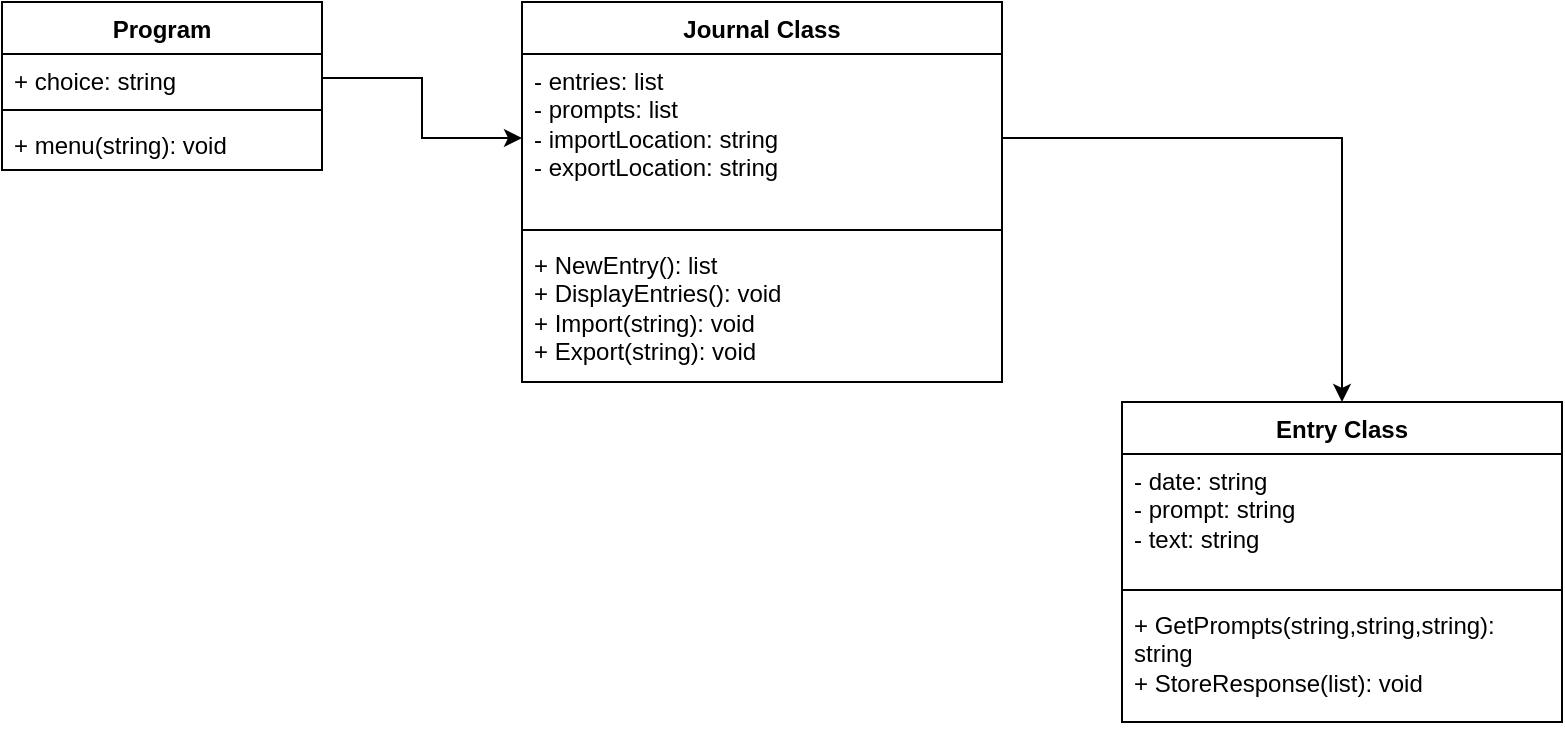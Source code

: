 <mxfile version="24.3.1" type="google" pages="2">
  <diagram name="Page-1" id="kotJY6fn1ZIS9Apb7NXT">
    <mxGraphModel dx="832" dy="439" grid="1" gridSize="10" guides="1" tooltips="1" connect="1" arrows="1" fold="1" page="1" pageScale="1" pageWidth="850" pageHeight="1100" math="0" shadow="0">
      <root>
        <mxCell id="0" />
        <mxCell id="1" parent="0" />
        <mxCell id="vlXrMkDSXZ-aQoCrQ8EA-5" value="Program" style="swimlane;fontStyle=1;align=center;verticalAlign=top;childLayout=stackLayout;horizontal=1;startSize=26;horizontalStack=0;resizeParent=1;resizeParentMax=0;resizeLast=0;collapsible=1;marginBottom=0;whiteSpace=wrap;html=1;" vertex="1" parent="1">
          <mxGeometry x="20" y="60" width="160" height="84" as="geometry" />
        </mxCell>
        <mxCell id="vlXrMkDSXZ-aQoCrQ8EA-6" value="+ choice: string" style="text;strokeColor=none;fillColor=none;align=left;verticalAlign=top;spacingLeft=4;spacingRight=4;overflow=hidden;rotatable=0;points=[[0,0.5],[1,0.5]];portConstraint=eastwest;whiteSpace=wrap;html=1;" vertex="1" parent="vlXrMkDSXZ-aQoCrQ8EA-5">
          <mxGeometry y="26" width="160" height="24" as="geometry" />
        </mxCell>
        <mxCell id="vlXrMkDSXZ-aQoCrQ8EA-7" value="" style="line;strokeWidth=1;fillColor=none;align=left;verticalAlign=middle;spacingTop=-1;spacingLeft=3;spacingRight=3;rotatable=0;labelPosition=right;points=[];portConstraint=eastwest;strokeColor=inherit;" vertex="1" parent="vlXrMkDSXZ-aQoCrQ8EA-5">
          <mxGeometry y="50" width="160" height="8" as="geometry" />
        </mxCell>
        <mxCell id="vlXrMkDSXZ-aQoCrQ8EA-8" value="+ menu(string&lt;span style=&quot;background-color: initial;&quot;&gt;): void&lt;/span&gt;" style="text;strokeColor=none;fillColor=none;align=left;verticalAlign=top;spacingLeft=4;spacingRight=4;overflow=hidden;rotatable=0;points=[[0,0.5],[1,0.5]];portConstraint=eastwest;whiteSpace=wrap;html=1;" vertex="1" parent="vlXrMkDSXZ-aQoCrQ8EA-5">
          <mxGeometry y="58" width="160" height="26" as="geometry" />
        </mxCell>
        <mxCell id="vlXrMkDSXZ-aQoCrQ8EA-13" value="Entry Class" style="swimlane;fontStyle=1;align=center;verticalAlign=top;childLayout=stackLayout;horizontal=1;startSize=26;horizontalStack=0;resizeParent=1;resizeParentMax=0;resizeLast=0;collapsible=1;marginBottom=0;whiteSpace=wrap;html=1;" vertex="1" parent="1">
          <mxGeometry x="580" y="260" width="220" height="160" as="geometry" />
        </mxCell>
        <mxCell id="vlXrMkDSXZ-aQoCrQ8EA-14" value="-&lt;span style=&quot;background-color: initial;&quot;&gt;&amp;nbsp;date: string&lt;/span&gt;&lt;div&gt;&lt;div&gt;- prompt: string&lt;/div&gt;&lt;div&gt;- text: string&lt;/div&gt;&lt;/div&gt;" style="text;strokeColor=none;fillColor=none;align=left;verticalAlign=top;spacingLeft=4;spacingRight=4;overflow=hidden;rotatable=0;points=[[0,0.5],[1,0.5]];portConstraint=eastwest;whiteSpace=wrap;html=1;" vertex="1" parent="vlXrMkDSXZ-aQoCrQ8EA-13">
          <mxGeometry y="26" width="220" height="64" as="geometry" />
        </mxCell>
        <mxCell id="vlXrMkDSXZ-aQoCrQ8EA-15" value="" style="line;strokeWidth=1;fillColor=none;align=left;verticalAlign=middle;spacingTop=-1;spacingLeft=3;spacingRight=3;rotatable=0;labelPosition=right;points=[];portConstraint=eastwest;strokeColor=inherit;" vertex="1" parent="vlXrMkDSXZ-aQoCrQ8EA-13">
          <mxGeometry y="90" width="220" height="8" as="geometry" />
        </mxCell>
        <mxCell id="vlXrMkDSXZ-aQoCrQ8EA-16" value="+ GetPrompts(string,string,string): string&amp;nbsp;&lt;div&gt;+ StoreResponse(list): void&lt;/div&gt;" style="text;strokeColor=none;fillColor=none;align=left;verticalAlign=top;spacingLeft=4;spacingRight=4;overflow=hidden;rotatable=0;points=[[0,0.5],[1,0.5]];portConstraint=eastwest;whiteSpace=wrap;html=1;" vertex="1" parent="vlXrMkDSXZ-aQoCrQ8EA-13">
          <mxGeometry y="98" width="220" height="62" as="geometry" />
        </mxCell>
        <mxCell id="vlXrMkDSXZ-aQoCrQ8EA-18" value="Journal Class" style="swimlane;fontStyle=1;align=center;verticalAlign=top;childLayout=stackLayout;horizontal=1;startSize=26;horizontalStack=0;resizeParent=1;resizeParentMax=0;resizeLast=0;collapsible=1;marginBottom=0;whiteSpace=wrap;html=1;" vertex="1" parent="1">
          <mxGeometry x="280" y="60" width="240" height="190" as="geometry" />
        </mxCell>
        <mxCell id="vlXrMkDSXZ-aQoCrQ8EA-19" value="- entries: list&lt;div&gt;-&lt;span style=&quot;background-color: initial;&quot;&gt;&amp;nbsp;prompts: list&lt;/span&gt;&lt;/div&gt;&lt;div&gt;&lt;span style=&quot;background-color: initial;&quot;&gt;- importLocation: string&lt;/span&gt;&lt;/div&gt;&lt;div&gt;&lt;span style=&quot;background-color: initial;&quot;&gt;- exportLocation: string&lt;/span&gt;&lt;/div&gt;" style="text;strokeColor=none;fillColor=none;align=left;verticalAlign=top;spacingLeft=4;spacingRight=4;overflow=hidden;rotatable=0;points=[[0,0.5],[1,0.5]];portConstraint=eastwest;whiteSpace=wrap;html=1;" vertex="1" parent="vlXrMkDSXZ-aQoCrQ8EA-18">
          <mxGeometry y="26" width="240" height="84" as="geometry" />
        </mxCell>
        <mxCell id="vlXrMkDSXZ-aQoCrQ8EA-20" value="" style="line;strokeWidth=1;fillColor=none;align=left;verticalAlign=middle;spacingTop=-1;spacingLeft=3;spacingRight=3;rotatable=0;labelPosition=right;points=[];portConstraint=eastwest;strokeColor=inherit;" vertex="1" parent="vlXrMkDSXZ-aQoCrQ8EA-18">
          <mxGeometry y="110" width="240" height="8" as="geometry" />
        </mxCell>
        <mxCell id="vlXrMkDSXZ-aQoCrQ8EA-21" value="+ NewEntry(): list&lt;div&gt;+ DisplayEntries(): void&lt;/div&gt;&lt;div&gt;+ Import(string): void&lt;/div&gt;&lt;div&gt;+ Export(string): void&lt;/div&gt;" style="text;strokeColor=none;fillColor=none;align=left;verticalAlign=top;spacingLeft=4;spacingRight=4;overflow=hidden;rotatable=0;points=[[0,0.5],[1,0.5]];portConstraint=eastwest;whiteSpace=wrap;html=1;" vertex="1" parent="vlXrMkDSXZ-aQoCrQ8EA-18">
          <mxGeometry y="118" width="240" height="72" as="geometry" />
        </mxCell>
        <mxCell id="vlXrMkDSXZ-aQoCrQ8EA-22" style="edgeStyle=orthogonalEdgeStyle;rounded=0;orthogonalLoop=1;jettySize=auto;html=1;exitX=1;exitY=0.5;exitDx=0;exitDy=0;" edge="1" parent="1" source="vlXrMkDSXZ-aQoCrQ8EA-6" target="vlXrMkDSXZ-aQoCrQ8EA-19">
          <mxGeometry relative="1" as="geometry" />
        </mxCell>
        <mxCell id="vlXrMkDSXZ-aQoCrQ8EA-23" style="edgeStyle=orthogonalEdgeStyle;rounded=0;orthogonalLoop=1;jettySize=auto;html=1;exitX=1;exitY=0.5;exitDx=0;exitDy=0;entryX=0.5;entryY=0;entryDx=0;entryDy=0;" edge="1" parent="1" source="vlXrMkDSXZ-aQoCrQ8EA-19" target="vlXrMkDSXZ-aQoCrQ8EA-13">
          <mxGeometry relative="1" as="geometry" />
        </mxCell>
      </root>
    </mxGraphModel>
  </diagram>
  <diagram id="BAOxL85dj8CAuoTJIq04" name="Explanation">
    <mxGraphModel dx="832" dy="439" grid="1" gridSize="10" guides="1" tooltips="1" connect="1" arrows="1" fold="1" page="1" pageScale="1" pageWidth="850" pageHeight="1100" math="0" shadow="0">
      <root>
        <mxCell id="0" />
        <mxCell id="1" parent="0" />
        <mxCell id="GFkAvMiqE0TDpQalShZz-1" value="Explanation" style="swimlane;fontStyle=0;childLayout=stackLayout;horizontal=1;startSize=26;fillColor=none;horizontalStack=0;resizeParent=1;resizeParentMax=0;resizeLast=0;collapsible=1;marginBottom=0;whiteSpace=wrap;html=1;" vertex="1" parent="1">
          <mxGeometry x="270" y="130" width="230" height="230" as="geometry" />
        </mxCell>
        <mxCell id="GFkAvMiqE0TDpQalShZz-2" value="The choice variable allows the user to choose either to write a new entry and export it or import entries from a saved entries file and display them.&amp;nbsp;&lt;div&gt;The prompts property has the entire list of prompts inside of it.&amp;nbsp;&lt;/div&gt;&lt;div&gt;The entries property will have a list of Entry class instances when the user choses to import and display.&lt;/div&gt;" style="text;strokeColor=none;fillColor=none;align=left;verticalAlign=top;spacingLeft=4;spacingRight=4;overflow=hidden;rotatable=0;points=[[0,0.5],[1,0.5]];portConstraint=eastwest;whiteSpace=wrap;html=1;" vertex="1" parent="GFkAvMiqE0TDpQalShZz-1">
          <mxGeometry y="26" width="230" height="204" as="geometry" />
        </mxCell>
      </root>
    </mxGraphModel>
  </diagram>
</mxfile>
